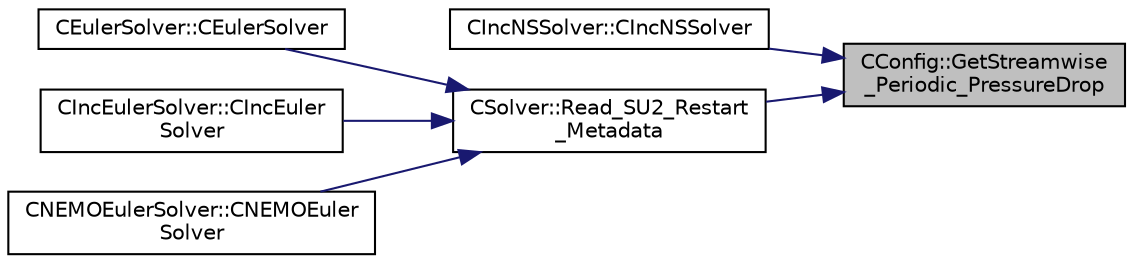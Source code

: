 digraph "CConfig::GetStreamwise_Periodic_PressureDrop"
{
 // LATEX_PDF_SIZE
  edge [fontname="Helvetica",fontsize="10",labelfontname="Helvetica",labelfontsize="10"];
  node [fontname="Helvetica",fontsize="10",shape=record];
  rankdir="RL";
  Node1 [label="CConfig::GetStreamwise\l_Periodic_PressureDrop",height=0.2,width=0.4,color="black", fillcolor="grey75", style="filled", fontcolor="black",tooltip="Get the value of the pressure delta from which body force vector is computed."];
  Node1 -> Node2 [dir="back",color="midnightblue",fontsize="10",style="solid",fontname="Helvetica"];
  Node2 [label="CIncNSSolver::CIncNSSolver",height=0.2,width=0.4,color="black", fillcolor="white", style="filled",URL="$classCIncNSSolver.html#a82152ac7e91fb1c5c073d98a1f08e2aa",tooltip="Constructor of the class."];
  Node1 -> Node3 [dir="back",color="midnightblue",fontsize="10",style="solid",fontname="Helvetica"];
  Node3 [label="CSolver::Read_SU2_Restart\l_Metadata",height=0.2,width=0.4,color="black", fillcolor="white", style="filled",URL="$classCSolver.html#addb83141389bce196e2790ffb498ee93",tooltip="Read the metadata from a native SU2 restart file (ASCII or binary)."];
  Node3 -> Node4 [dir="back",color="midnightblue",fontsize="10",style="solid",fontname="Helvetica"];
  Node4 [label="CEulerSolver::CEulerSolver",height=0.2,width=0.4,color="black", fillcolor="white", style="filled",URL="$classCEulerSolver.html#acb987947b2e76a9900605cb5fee72460",tooltip="Main constructor of this class."];
  Node3 -> Node5 [dir="back",color="midnightblue",fontsize="10",style="solid",fontname="Helvetica"];
  Node5 [label="CIncEulerSolver::CIncEuler\lSolver",height=0.2,width=0.4,color="black", fillcolor="white", style="filled",URL="$classCIncEulerSolver.html#a2a0c72c1d1d79e45c69da03e01f6281a",tooltip="Constructor of the class."];
  Node3 -> Node6 [dir="back",color="midnightblue",fontsize="10",style="solid",fontname="Helvetica"];
  Node6 [label="CNEMOEulerSolver::CNEMOEuler\lSolver",height=0.2,width=0.4,color="black", fillcolor="white", style="filled",URL="$classCNEMOEulerSolver.html#a192d56e184ee19ad0b0dd3282b74f1e6",tooltip="Contructor of the class."];
}
